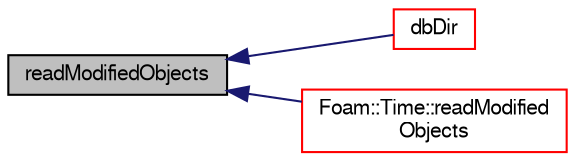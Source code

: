 digraph "readModifiedObjects"
{
  bgcolor="transparent";
  edge [fontname="FreeSans",fontsize="10",labelfontname="FreeSans",labelfontsize="10"];
  node [fontname="FreeSans",fontsize="10",shape=record];
  rankdir="LR";
  Node6497 [label="readModifiedObjects",height=0.2,width=0.4,color="black", fillcolor="grey75", style="filled", fontcolor="black"];
  Node6497 -> Node6498 [dir="back",color="midnightblue",fontsize="10",style="solid",fontname="FreeSans"];
  Node6498 [label="dbDir",height=0.2,width=0.4,color="red",URL="$a26326.html#a9ecd132f79c64a2676e2ec906c864653",tooltip="Local directory path of this objectRegistry relative to the time. "];
  Node6497 -> Node6521 [dir="back",color="midnightblue",fontsize="10",style="solid",fontname="FreeSans"];
  Node6521 [label="Foam::Time::readModified\lObjects",height=0.2,width=0.4,color="red",URL="$a26350.html#ad42b9316f3704237d26cd99245d49d61",tooltip="Read the objects that have been modified. "];
}
